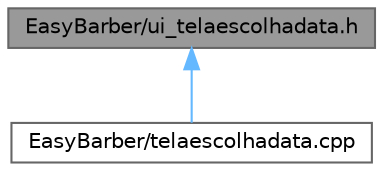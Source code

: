 digraph "EasyBarber/ui_telaescolhadata.h"
{
 // LATEX_PDF_SIZE
  bgcolor="transparent";
  edge [fontname=Helvetica,fontsize=10,labelfontname=Helvetica,labelfontsize=10];
  node [fontname=Helvetica,fontsize=10,shape=box,height=0.2,width=0.4];
  Node1 [id="Node000001",label="EasyBarber/ui_telaescolhadata.h",height=0.2,width=0.4,color="gray40", fillcolor="grey60", style="filled", fontcolor="black",tooltip=" "];
  Node1 -> Node2 [id="edge1_Node000001_Node000002",dir="back",color="steelblue1",style="solid",tooltip=" "];
  Node2 [id="Node000002",label="EasyBarber/telaescolhadata.cpp",height=0.2,width=0.4,color="grey40", fillcolor="white", style="filled",URL="$telaescolhadata_8cpp.html",tooltip=" "];
}
